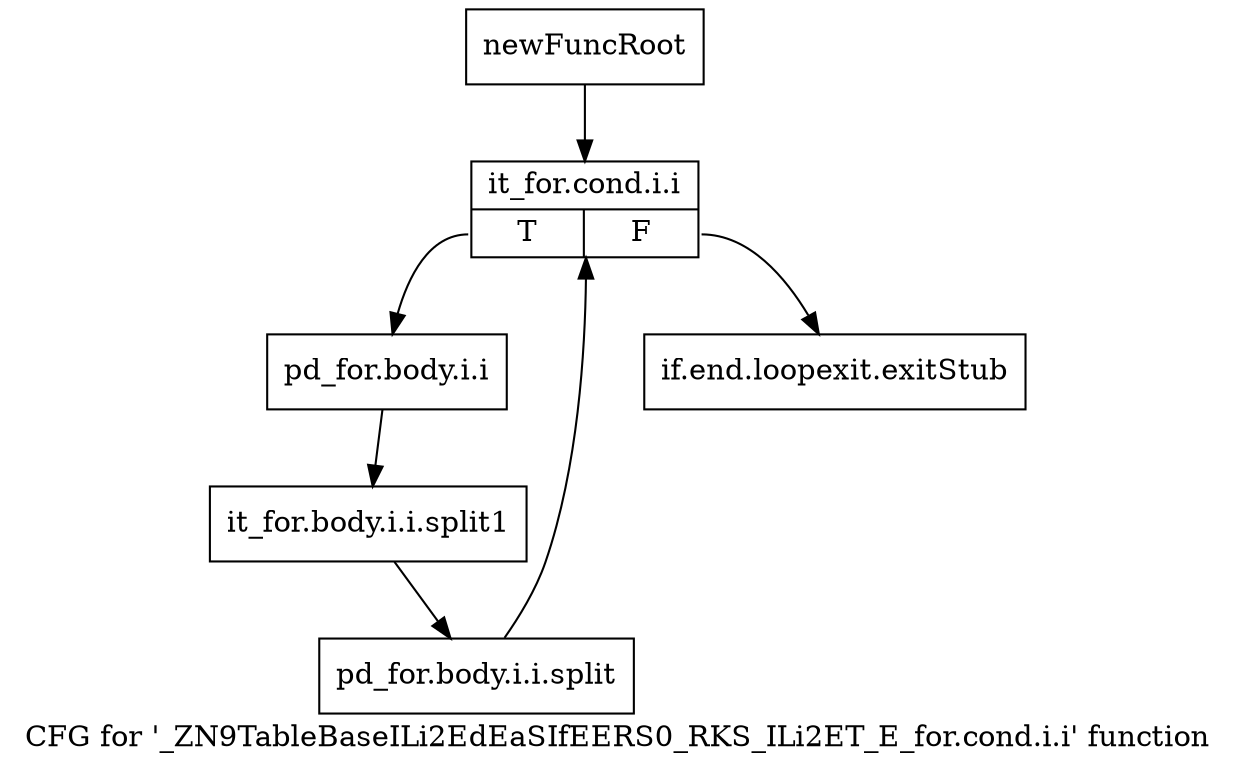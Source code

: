 digraph "CFG for '_ZN9TableBaseILi2EdEaSIfEERS0_RKS_ILi2ET_E_for.cond.i.i' function" {
	label="CFG for '_ZN9TableBaseILi2EdEaSIfEERS0_RKS_ILi2ET_E_for.cond.i.i' function";

	Node0x92c5f60 [shape=record,label="{newFuncRoot}"];
	Node0x92c5f60 -> Node0x92c6000;
	Node0x92c5fb0 [shape=record,label="{if.end.loopexit.exitStub}"];
	Node0x92c6000 [shape=record,label="{it_for.cond.i.i|{<s0>T|<s1>F}}"];
	Node0x92c6000:s0 -> Node0x92c6050;
	Node0x92c6000:s1 -> Node0x92c5fb0;
	Node0x92c6050 [shape=record,label="{pd_for.body.i.i}"];
	Node0x92c6050 -> Node0xc69b180;
	Node0xc69b180 [shape=record,label="{it_for.body.i.i.split1}"];
	Node0xc69b180 -> Node0xc5f0af0;
	Node0xc5f0af0 [shape=record,label="{pd_for.body.i.i.split}"];
	Node0xc5f0af0 -> Node0x92c6000;
}
